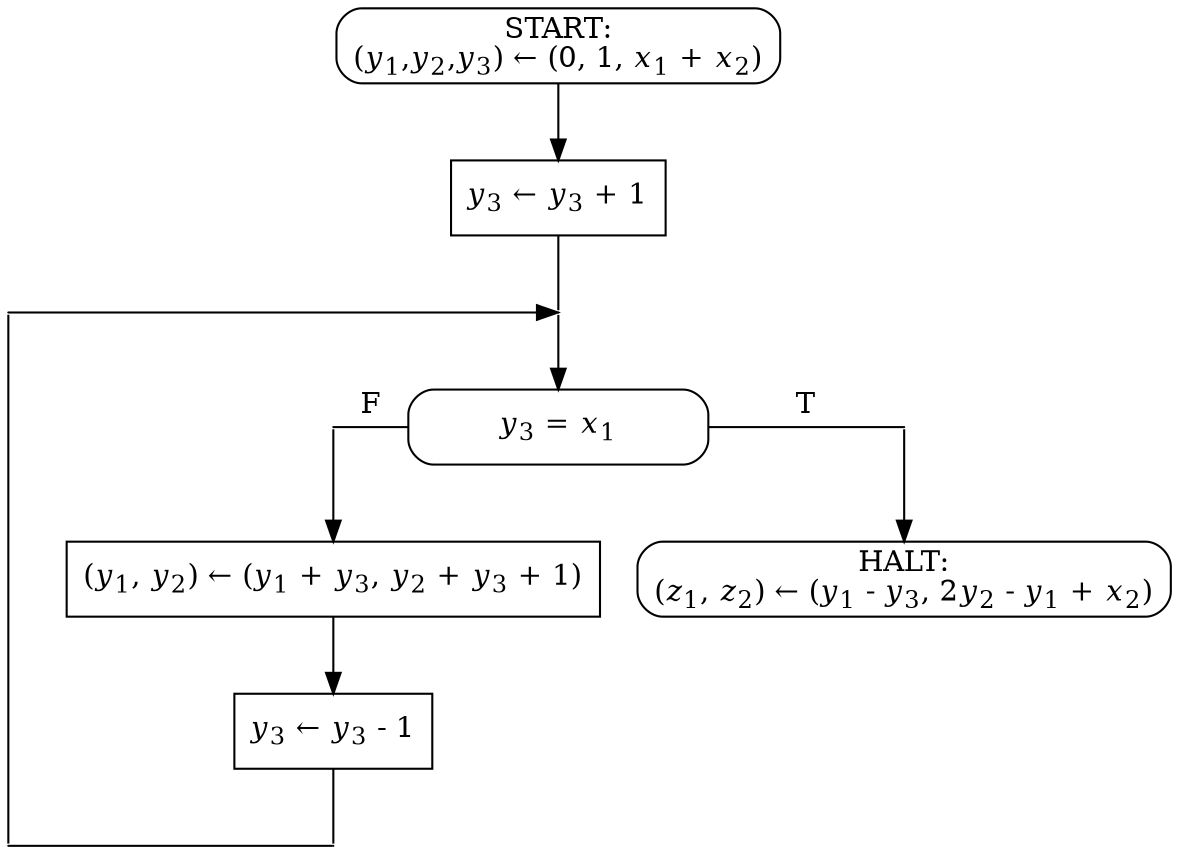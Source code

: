 digraph G{

/* nodes by levels */
node[shape=rectangle];
START[style=rounded, label=<START:<br/>(<i>y</i><sub>1</sub>,<i>y</i><sub>2</sub>,<i>y</i><sub>3</sub>) &larr; (0, 1, <i>x</i><sub>1</sub> + <i>x</i><sub>2</sub>)>];
ASSIGN1[label=<<i>y</i><sub>3</sub> &larr; <i>y</i><sub>3</sub> + 1>];
TEST[style=rounded, width=2, label=<<i>y</i><sub>3</sub> = <i>x</i><sub>1</sub>>];
ASSIGN2[label=<(<i>y</i><sub>1</sub>, <i>y</i><sub>2</sub>) &larr; (<i>y</i><sub>1</sub> + <i>y</i><sub>3</sub>, <i>y</i><sub>2</sub> + <i>y</i><sub>3</sub> + 1)>];
ASSIGN3[label=<<i>y</i><sub>3</sub> &larr; <i>y</i><sub>3</sub> - 1>];
HALT[style=rounded, label=<HALT:<br/>(<i>z</i><sub>1</sub>, <i>z</i><sub>2</sub>) &larr; (<i>y</i><sub>1</sub> - <i>y</i><sub>3</sub>, 2<i>y</i><sub>2</sub> - <i>y</i><sub>1</sub> + <i>x</i><sub>2</sub>)>];

/* edges */
node [shape=point, width=0, label=""];
START -> ASSIGN1 [weight=8]; ASSIGN1 -> p2 [arrowhead=none];
{ rank=same; p1 -> p2; }
p1 -> p5 [weight=8, arrowhead=none];
p2 -> TEST[weight=8];
{ rank=same; p3 -> TEST [label="F", arrowhead=none]; TEST -> p4 [label="T", arrowhead=none]; }
p3 -> ASSIGN2 [weight=8];
p4 -> HALT [weight=8];
{ rank=same; ASSIGN2; HALT; }
ASSIGN2 -> ASSIGN3 [weight=8];
ASSIGN3 -> p6 [weight=8, arrowhead=none];
{ rank=same; p5 -> p6 [arrowhead=none]; }
}
